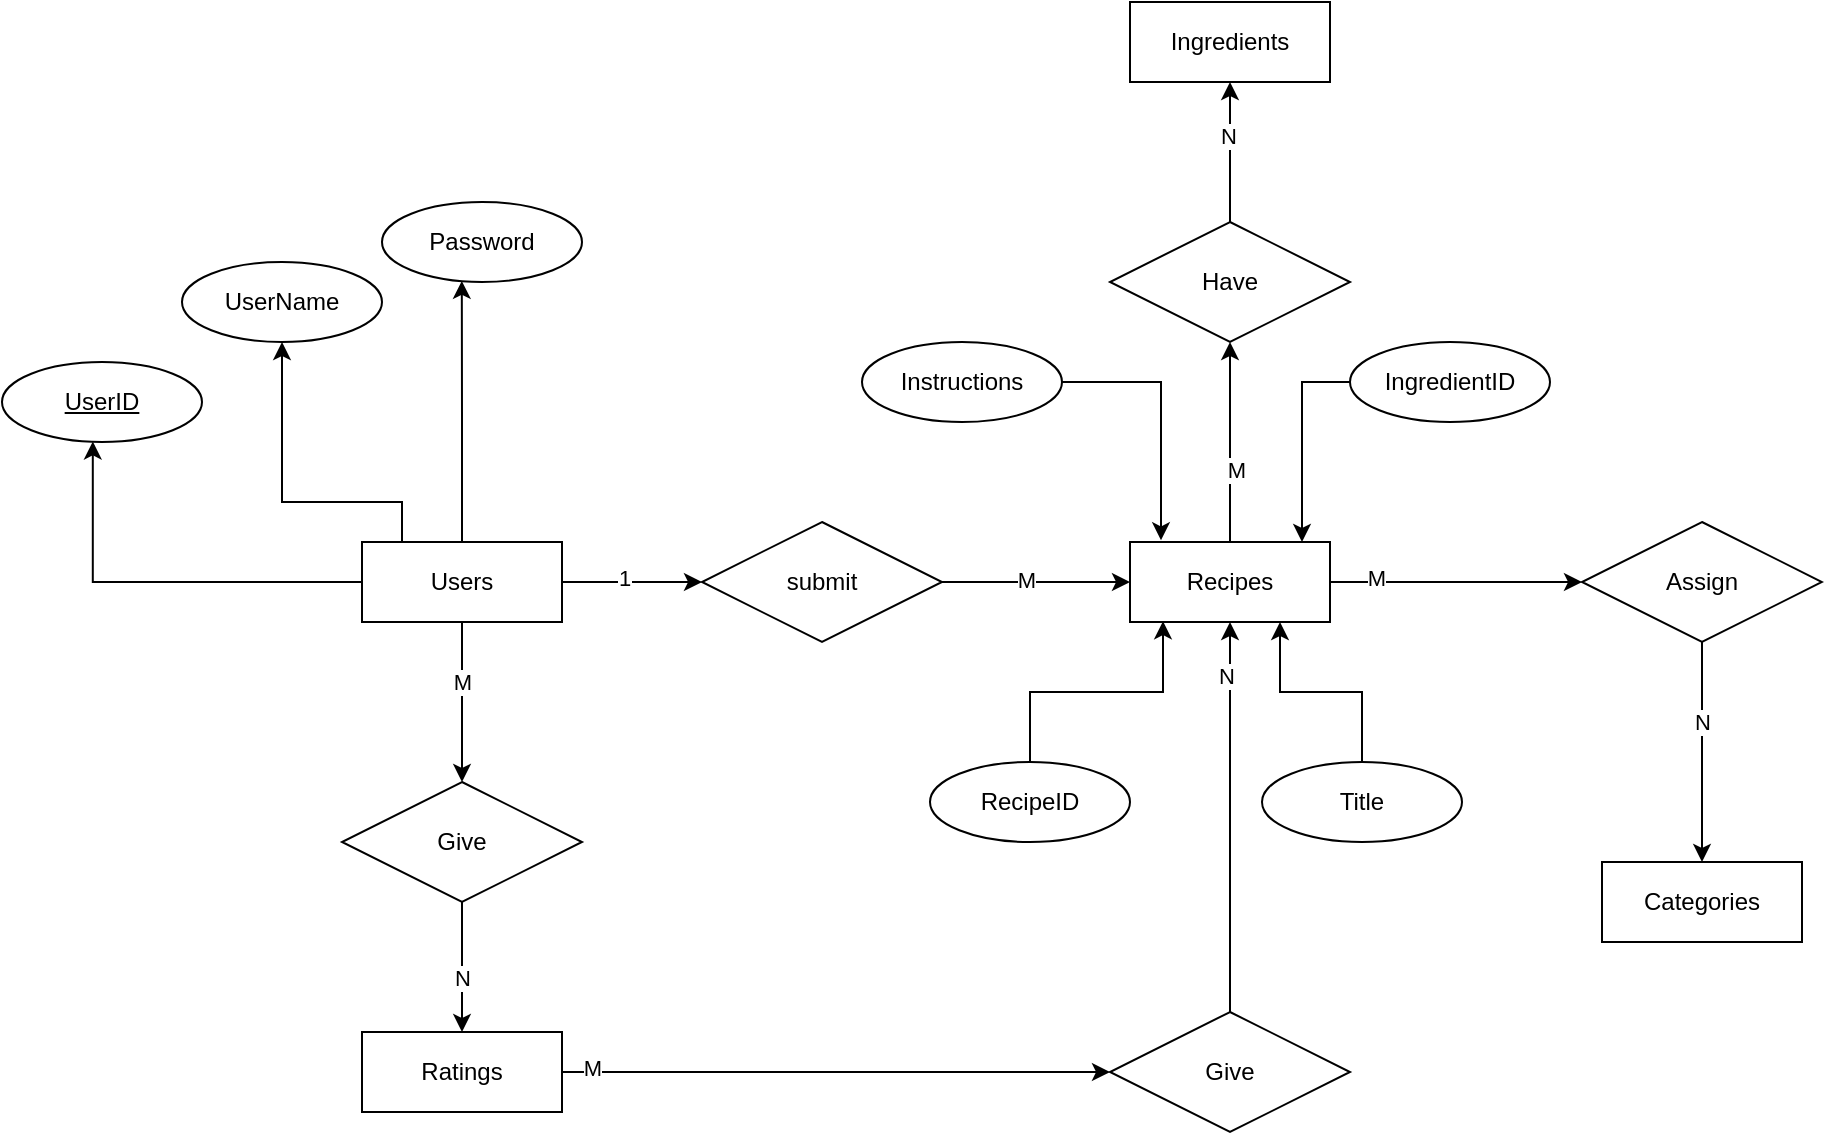 <mxfile version="21.1.2" type="github">
  <diagram name="Page-1" id="S8ir3xllTppI7GN0QE2G">
    <mxGraphModel dx="1431" dy="334" grid="1" gridSize="10" guides="1" tooltips="1" connect="1" arrows="1" fold="1" page="1" pageScale="1" pageWidth="827" pageHeight="1169" math="0" shadow="0">
      <root>
        <mxCell id="0" />
        <mxCell id="1" parent="0" />
        <mxCell id="ZGnevF4JdWnvlo0EcCDF-10" style="edgeStyle=orthogonalEdgeStyle;rounded=0;orthogonalLoop=1;jettySize=auto;html=1;entryX=0;entryY=0.5;entryDx=0;entryDy=0;" edge="1" parent="1" source="ZGnevF4JdWnvlo0EcCDF-1" target="ZGnevF4JdWnvlo0EcCDF-9">
          <mxGeometry relative="1" as="geometry" />
        </mxCell>
        <mxCell id="ZGnevF4JdWnvlo0EcCDF-12" value="1" style="edgeLabel;html=1;align=center;verticalAlign=middle;resizable=0;points=[];" vertex="1" connectable="0" parent="ZGnevF4JdWnvlo0EcCDF-10">
          <mxGeometry x="-0.127" y="2" relative="1" as="geometry">
            <mxPoint as="offset" />
          </mxGeometry>
        </mxCell>
        <mxCell id="ZGnevF4JdWnvlo0EcCDF-26" style="edgeStyle=orthogonalEdgeStyle;rounded=0;orthogonalLoop=1;jettySize=auto;html=1;entryX=0.5;entryY=0;entryDx=0;entryDy=0;" edge="1" parent="1" source="ZGnevF4JdWnvlo0EcCDF-1" target="ZGnevF4JdWnvlo0EcCDF-25">
          <mxGeometry relative="1" as="geometry" />
        </mxCell>
        <mxCell id="ZGnevF4JdWnvlo0EcCDF-33" value="M" style="edgeLabel;html=1;align=center;verticalAlign=middle;resizable=0;points=[];" vertex="1" connectable="0" parent="ZGnevF4JdWnvlo0EcCDF-26">
          <mxGeometry x="-0.258" relative="1" as="geometry">
            <mxPoint as="offset" />
          </mxGeometry>
        </mxCell>
        <mxCell id="ZGnevF4JdWnvlo0EcCDF-38" style="edgeStyle=orthogonalEdgeStyle;rounded=0;orthogonalLoop=1;jettySize=auto;html=1;entryX=0.454;entryY=0.993;entryDx=0;entryDy=0;entryPerimeter=0;" edge="1" parent="1" source="ZGnevF4JdWnvlo0EcCDF-1" target="ZGnevF4JdWnvlo0EcCDF-8">
          <mxGeometry relative="1" as="geometry" />
        </mxCell>
        <mxCell id="ZGnevF4JdWnvlo0EcCDF-40" style="edgeStyle=orthogonalEdgeStyle;rounded=0;orthogonalLoop=1;jettySize=auto;html=1;entryX=0.5;entryY=1;entryDx=0;entryDy=0;" edge="1" parent="1" source="ZGnevF4JdWnvlo0EcCDF-1" target="ZGnevF4JdWnvlo0EcCDF-39">
          <mxGeometry relative="1" as="geometry">
            <Array as="points">
              <mxPoint x="100" y="300" />
              <mxPoint x="40" y="300" />
            </Array>
          </mxGeometry>
        </mxCell>
        <mxCell id="ZGnevF4JdWnvlo0EcCDF-44" style="edgeStyle=orthogonalEdgeStyle;rounded=0;orthogonalLoop=1;jettySize=auto;html=1;entryX=0.399;entryY=0.986;entryDx=0;entryDy=0;entryPerimeter=0;" edge="1" parent="1" source="ZGnevF4JdWnvlo0EcCDF-1" target="ZGnevF4JdWnvlo0EcCDF-43">
          <mxGeometry relative="1" as="geometry" />
        </mxCell>
        <mxCell id="ZGnevF4JdWnvlo0EcCDF-1" value="Users " style="whiteSpace=wrap;html=1;align=center;" vertex="1" parent="1">
          <mxGeometry x="80" y="320" width="100" height="40" as="geometry" />
        </mxCell>
        <mxCell id="ZGnevF4JdWnvlo0EcCDF-20" style="edgeStyle=orthogonalEdgeStyle;rounded=0;orthogonalLoop=1;jettySize=auto;html=1;entryX=0.5;entryY=1;entryDx=0;entryDy=0;" edge="1" parent="1" source="ZGnevF4JdWnvlo0EcCDF-2" target="ZGnevF4JdWnvlo0EcCDF-19">
          <mxGeometry relative="1" as="geometry" />
        </mxCell>
        <mxCell id="ZGnevF4JdWnvlo0EcCDF-22" value="M" style="edgeLabel;html=1;align=center;verticalAlign=middle;resizable=0;points=[];" vertex="1" connectable="0" parent="ZGnevF4JdWnvlo0EcCDF-20">
          <mxGeometry x="-0.28" y="-3" relative="1" as="geometry">
            <mxPoint as="offset" />
          </mxGeometry>
        </mxCell>
        <mxCell id="ZGnevF4JdWnvlo0EcCDF-28" style="edgeStyle=orthogonalEdgeStyle;rounded=0;orthogonalLoop=1;jettySize=auto;html=1;" edge="1" parent="1" source="ZGnevF4JdWnvlo0EcCDF-2" target="ZGnevF4JdWnvlo0EcCDF-14">
          <mxGeometry relative="1" as="geometry" />
        </mxCell>
        <mxCell id="ZGnevF4JdWnvlo0EcCDF-37" value="M" style="edgeLabel;html=1;align=center;verticalAlign=middle;resizable=0;points=[];" vertex="1" connectable="0" parent="ZGnevF4JdWnvlo0EcCDF-28">
          <mxGeometry x="-0.64" y="2" relative="1" as="geometry">
            <mxPoint as="offset" />
          </mxGeometry>
        </mxCell>
        <mxCell id="ZGnevF4JdWnvlo0EcCDF-2" value="Recipes " style="whiteSpace=wrap;html=1;align=center;" vertex="1" parent="1">
          <mxGeometry x="464" y="320" width="100" height="40" as="geometry" />
        </mxCell>
        <mxCell id="ZGnevF4JdWnvlo0EcCDF-3" value="Categories" style="whiteSpace=wrap;html=1;align=center;" vertex="1" parent="1">
          <mxGeometry x="700" y="480" width="100" height="40" as="geometry" />
        </mxCell>
        <mxCell id="ZGnevF4JdWnvlo0EcCDF-4" value="Ingredients" style="whiteSpace=wrap;html=1;align=center;" vertex="1" parent="1">
          <mxGeometry x="464" y="50" width="100" height="40" as="geometry" />
        </mxCell>
        <mxCell id="ZGnevF4JdWnvlo0EcCDF-31" style="edgeStyle=orthogonalEdgeStyle;rounded=0;orthogonalLoop=1;jettySize=auto;html=1;entryX=0;entryY=0.5;entryDx=0;entryDy=0;" edge="1" parent="1" source="ZGnevF4JdWnvlo0EcCDF-6" target="ZGnevF4JdWnvlo0EcCDF-30">
          <mxGeometry relative="1" as="geometry" />
        </mxCell>
        <mxCell id="ZGnevF4JdWnvlo0EcCDF-35" value="M" style="edgeLabel;html=1;align=center;verticalAlign=middle;resizable=0;points=[];" vertex="1" connectable="0" parent="ZGnevF4JdWnvlo0EcCDF-31">
          <mxGeometry x="-0.892" y="2" relative="1" as="geometry">
            <mxPoint as="offset" />
          </mxGeometry>
        </mxCell>
        <mxCell id="ZGnevF4JdWnvlo0EcCDF-6" value="Ratings" style="whiteSpace=wrap;html=1;align=center;" vertex="1" parent="1">
          <mxGeometry x="80" y="565" width="100" height="40" as="geometry" />
        </mxCell>
        <mxCell id="ZGnevF4JdWnvlo0EcCDF-8" value="UserID" style="ellipse;whiteSpace=wrap;html=1;align=center;fontStyle=4" vertex="1" parent="1">
          <mxGeometry x="-100" y="230" width="100" height="40" as="geometry" />
        </mxCell>
        <mxCell id="ZGnevF4JdWnvlo0EcCDF-11" style="edgeStyle=orthogonalEdgeStyle;rounded=0;orthogonalLoop=1;jettySize=auto;html=1;" edge="1" parent="1" source="ZGnevF4JdWnvlo0EcCDF-9" target="ZGnevF4JdWnvlo0EcCDF-2">
          <mxGeometry relative="1" as="geometry" />
        </mxCell>
        <mxCell id="ZGnevF4JdWnvlo0EcCDF-13" value="M" style="edgeLabel;html=1;align=center;verticalAlign=middle;resizable=0;points=[];" vertex="1" connectable="0" parent="ZGnevF4JdWnvlo0EcCDF-11">
          <mxGeometry x="-0.122" y="1" relative="1" as="geometry">
            <mxPoint as="offset" />
          </mxGeometry>
        </mxCell>
        <mxCell id="ZGnevF4JdWnvlo0EcCDF-9" value="submit " style="shape=rhombus;perimeter=rhombusPerimeter;whiteSpace=wrap;html=1;align=center;" vertex="1" parent="1">
          <mxGeometry x="250" y="310" width="120" height="60" as="geometry" />
        </mxCell>
        <mxCell id="ZGnevF4JdWnvlo0EcCDF-16" style="edgeStyle=orthogonalEdgeStyle;rounded=0;orthogonalLoop=1;jettySize=auto;html=1;entryX=0.5;entryY=0;entryDx=0;entryDy=0;" edge="1" parent="1" source="ZGnevF4JdWnvlo0EcCDF-14" target="ZGnevF4JdWnvlo0EcCDF-3">
          <mxGeometry relative="1" as="geometry" />
        </mxCell>
        <mxCell id="ZGnevF4JdWnvlo0EcCDF-18" value="N" style="edgeLabel;html=1;align=center;verticalAlign=middle;resizable=0;points=[];" vertex="1" connectable="0" parent="ZGnevF4JdWnvlo0EcCDF-16">
          <mxGeometry x="-0.269" relative="1" as="geometry">
            <mxPoint as="offset" />
          </mxGeometry>
        </mxCell>
        <mxCell id="ZGnevF4JdWnvlo0EcCDF-14" value="Assign" style="shape=rhombus;perimeter=rhombusPerimeter;whiteSpace=wrap;html=1;align=center;" vertex="1" parent="1">
          <mxGeometry x="690" y="310" width="120" height="60" as="geometry" />
        </mxCell>
        <mxCell id="ZGnevF4JdWnvlo0EcCDF-21" style="edgeStyle=orthogonalEdgeStyle;rounded=0;orthogonalLoop=1;jettySize=auto;html=1;entryX=0.5;entryY=1;entryDx=0;entryDy=0;" edge="1" parent="1" source="ZGnevF4JdWnvlo0EcCDF-19" target="ZGnevF4JdWnvlo0EcCDF-4">
          <mxGeometry relative="1" as="geometry" />
        </mxCell>
        <mxCell id="ZGnevF4JdWnvlo0EcCDF-24" value="N" style="edgeLabel;html=1;align=center;verticalAlign=middle;resizable=0;points=[];" vertex="1" connectable="0" parent="ZGnevF4JdWnvlo0EcCDF-21">
          <mxGeometry x="0.233" y="1" relative="1" as="geometry">
            <mxPoint as="offset" />
          </mxGeometry>
        </mxCell>
        <mxCell id="ZGnevF4JdWnvlo0EcCDF-19" value="Have" style="shape=rhombus;perimeter=rhombusPerimeter;whiteSpace=wrap;html=1;align=center;" vertex="1" parent="1">
          <mxGeometry x="454" y="160" width="120" height="60" as="geometry" />
        </mxCell>
        <mxCell id="ZGnevF4JdWnvlo0EcCDF-27" style="edgeStyle=orthogonalEdgeStyle;rounded=0;orthogonalLoop=1;jettySize=auto;html=1;entryX=0.5;entryY=0;entryDx=0;entryDy=0;" edge="1" parent="1" source="ZGnevF4JdWnvlo0EcCDF-25" target="ZGnevF4JdWnvlo0EcCDF-6">
          <mxGeometry relative="1" as="geometry" />
        </mxCell>
        <mxCell id="ZGnevF4JdWnvlo0EcCDF-34" value="N" style="edgeLabel;html=1;align=center;verticalAlign=middle;resizable=0;points=[];" vertex="1" connectable="0" parent="ZGnevF4JdWnvlo0EcCDF-27">
          <mxGeometry x="0.174" relative="1" as="geometry">
            <mxPoint as="offset" />
          </mxGeometry>
        </mxCell>
        <mxCell id="ZGnevF4JdWnvlo0EcCDF-25" value="Give" style="shape=rhombus;perimeter=rhombusPerimeter;whiteSpace=wrap;html=1;align=center;" vertex="1" parent="1">
          <mxGeometry x="70" y="440" width="120" height="60" as="geometry" />
        </mxCell>
        <mxCell id="ZGnevF4JdWnvlo0EcCDF-32" style="edgeStyle=orthogonalEdgeStyle;rounded=0;orthogonalLoop=1;jettySize=auto;html=1;entryX=0.5;entryY=1;entryDx=0;entryDy=0;" edge="1" parent="1" source="ZGnevF4JdWnvlo0EcCDF-30" target="ZGnevF4JdWnvlo0EcCDF-2">
          <mxGeometry relative="1" as="geometry" />
        </mxCell>
        <mxCell id="ZGnevF4JdWnvlo0EcCDF-36" value="N" style="edgeLabel;html=1;align=center;verticalAlign=middle;resizable=0;points=[];" vertex="1" connectable="0" parent="ZGnevF4JdWnvlo0EcCDF-32">
          <mxGeometry x="0.728" y="2" relative="1" as="geometry">
            <mxPoint as="offset" />
          </mxGeometry>
        </mxCell>
        <mxCell id="ZGnevF4JdWnvlo0EcCDF-30" value="Give" style="shape=rhombus;perimeter=rhombusPerimeter;whiteSpace=wrap;html=1;align=center;" vertex="1" parent="1">
          <mxGeometry x="454" y="555" width="120" height="60" as="geometry" />
        </mxCell>
        <mxCell id="ZGnevF4JdWnvlo0EcCDF-39" value="UserName" style="ellipse;whiteSpace=wrap;html=1;align=center;" vertex="1" parent="1">
          <mxGeometry x="-10" y="180" width="100" height="40" as="geometry" />
        </mxCell>
        <mxCell id="ZGnevF4JdWnvlo0EcCDF-43" value="Password" style="ellipse;whiteSpace=wrap;html=1;align=center;" vertex="1" parent="1">
          <mxGeometry x="90" y="150" width="100" height="40" as="geometry" />
        </mxCell>
        <mxCell id="ZGnevF4JdWnvlo0EcCDF-46" style="edgeStyle=orthogonalEdgeStyle;rounded=0;orthogonalLoop=1;jettySize=auto;html=1;entryX=0.165;entryY=0.99;entryDx=0;entryDy=0;entryPerimeter=0;" edge="1" parent="1" source="ZGnevF4JdWnvlo0EcCDF-45" target="ZGnevF4JdWnvlo0EcCDF-2">
          <mxGeometry relative="1" as="geometry" />
        </mxCell>
        <mxCell id="ZGnevF4JdWnvlo0EcCDF-45" value="RecipeID" style="ellipse;whiteSpace=wrap;html=1;align=center;" vertex="1" parent="1">
          <mxGeometry x="364" y="430" width="100" height="40" as="geometry" />
        </mxCell>
        <mxCell id="ZGnevF4JdWnvlo0EcCDF-48" style="edgeStyle=orthogonalEdgeStyle;rounded=0;orthogonalLoop=1;jettySize=auto;html=1;entryX=0.75;entryY=1;entryDx=0;entryDy=0;" edge="1" parent="1" source="ZGnevF4JdWnvlo0EcCDF-47" target="ZGnevF4JdWnvlo0EcCDF-2">
          <mxGeometry relative="1" as="geometry" />
        </mxCell>
        <mxCell id="ZGnevF4JdWnvlo0EcCDF-47" value="Title" style="ellipse;whiteSpace=wrap;html=1;align=center;" vertex="1" parent="1">
          <mxGeometry x="530" y="430" width="100" height="40" as="geometry" />
        </mxCell>
        <mxCell id="ZGnevF4JdWnvlo0EcCDF-50" style="edgeStyle=orthogonalEdgeStyle;rounded=0;orthogonalLoop=1;jettySize=auto;html=1;entryX=0.86;entryY=0;entryDx=0;entryDy=0;entryPerimeter=0;" edge="1" parent="1" source="ZGnevF4JdWnvlo0EcCDF-49" target="ZGnevF4JdWnvlo0EcCDF-2">
          <mxGeometry relative="1" as="geometry" />
        </mxCell>
        <mxCell id="ZGnevF4JdWnvlo0EcCDF-49" value="IngredientID" style="ellipse;whiteSpace=wrap;html=1;align=center;" vertex="1" parent="1">
          <mxGeometry x="574" y="220" width="100" height="40" as="geometry" />
        </mxCell>
        <mxCell id="ZGnevF4JdWnvlo0EcCDF-52" style="edgeStyle=orthogonalEdgeStyle;rounded=0;orthogonalLoop=1;jettySize=auto;html=1;entryX=0.155;entryY=-0.021;entryDx=0;entryDy=0;entryPerimeter=0;" edge="1" parent="1" source="ZGnevF4JdWnvlo0EcCDF-51" target="ZGnevF4JdWnvlo0EcCDF-2">
          <mxGeometry relative="1" as="geometry" />
        </mxCell>
        <mxCell id="ZGnevF4JdWnvlo0EcCDF-51" value="Instructions" style="ellipse;whiteSpace=wrap;html=1;align=center;" vertex="1" parent="1">
          <mxGeometry x="330" y="220" width="100" height="40" as="geometry" />
        </mxCell>
      </root>
    </mxGraphModel>
  </diagram>
</mxfile>
